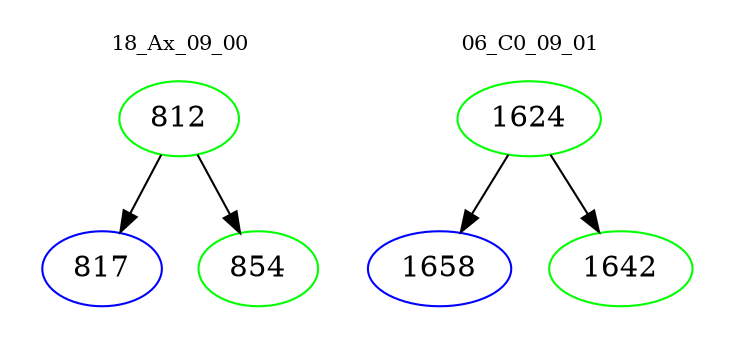 digraph{
subgraph cluster_0 {
color = white
label = "18_Ax_09_00";
fontsize=10;
T0_812 [label="812", color="green"]
T0_812 -> T0_817 [color="black"]
T0_817 [label="817", color="blue"]
T0_812 -> T0_854 [color="black"]
T0_854 [label="854", color="green"]
}
subgraph cluster_1 {
color = white
label = "06_C0_09_01";
fontsize=10;
T1_1624 [label="1624", color="green"]
T1_1624 -> T1_1658 [color="black"]
T1_1658 [label="1658", color="blue"]
T1_1624 -> T1_1642 [color="black"]
T1_1642 [label="1642", color="green"]
}
}
